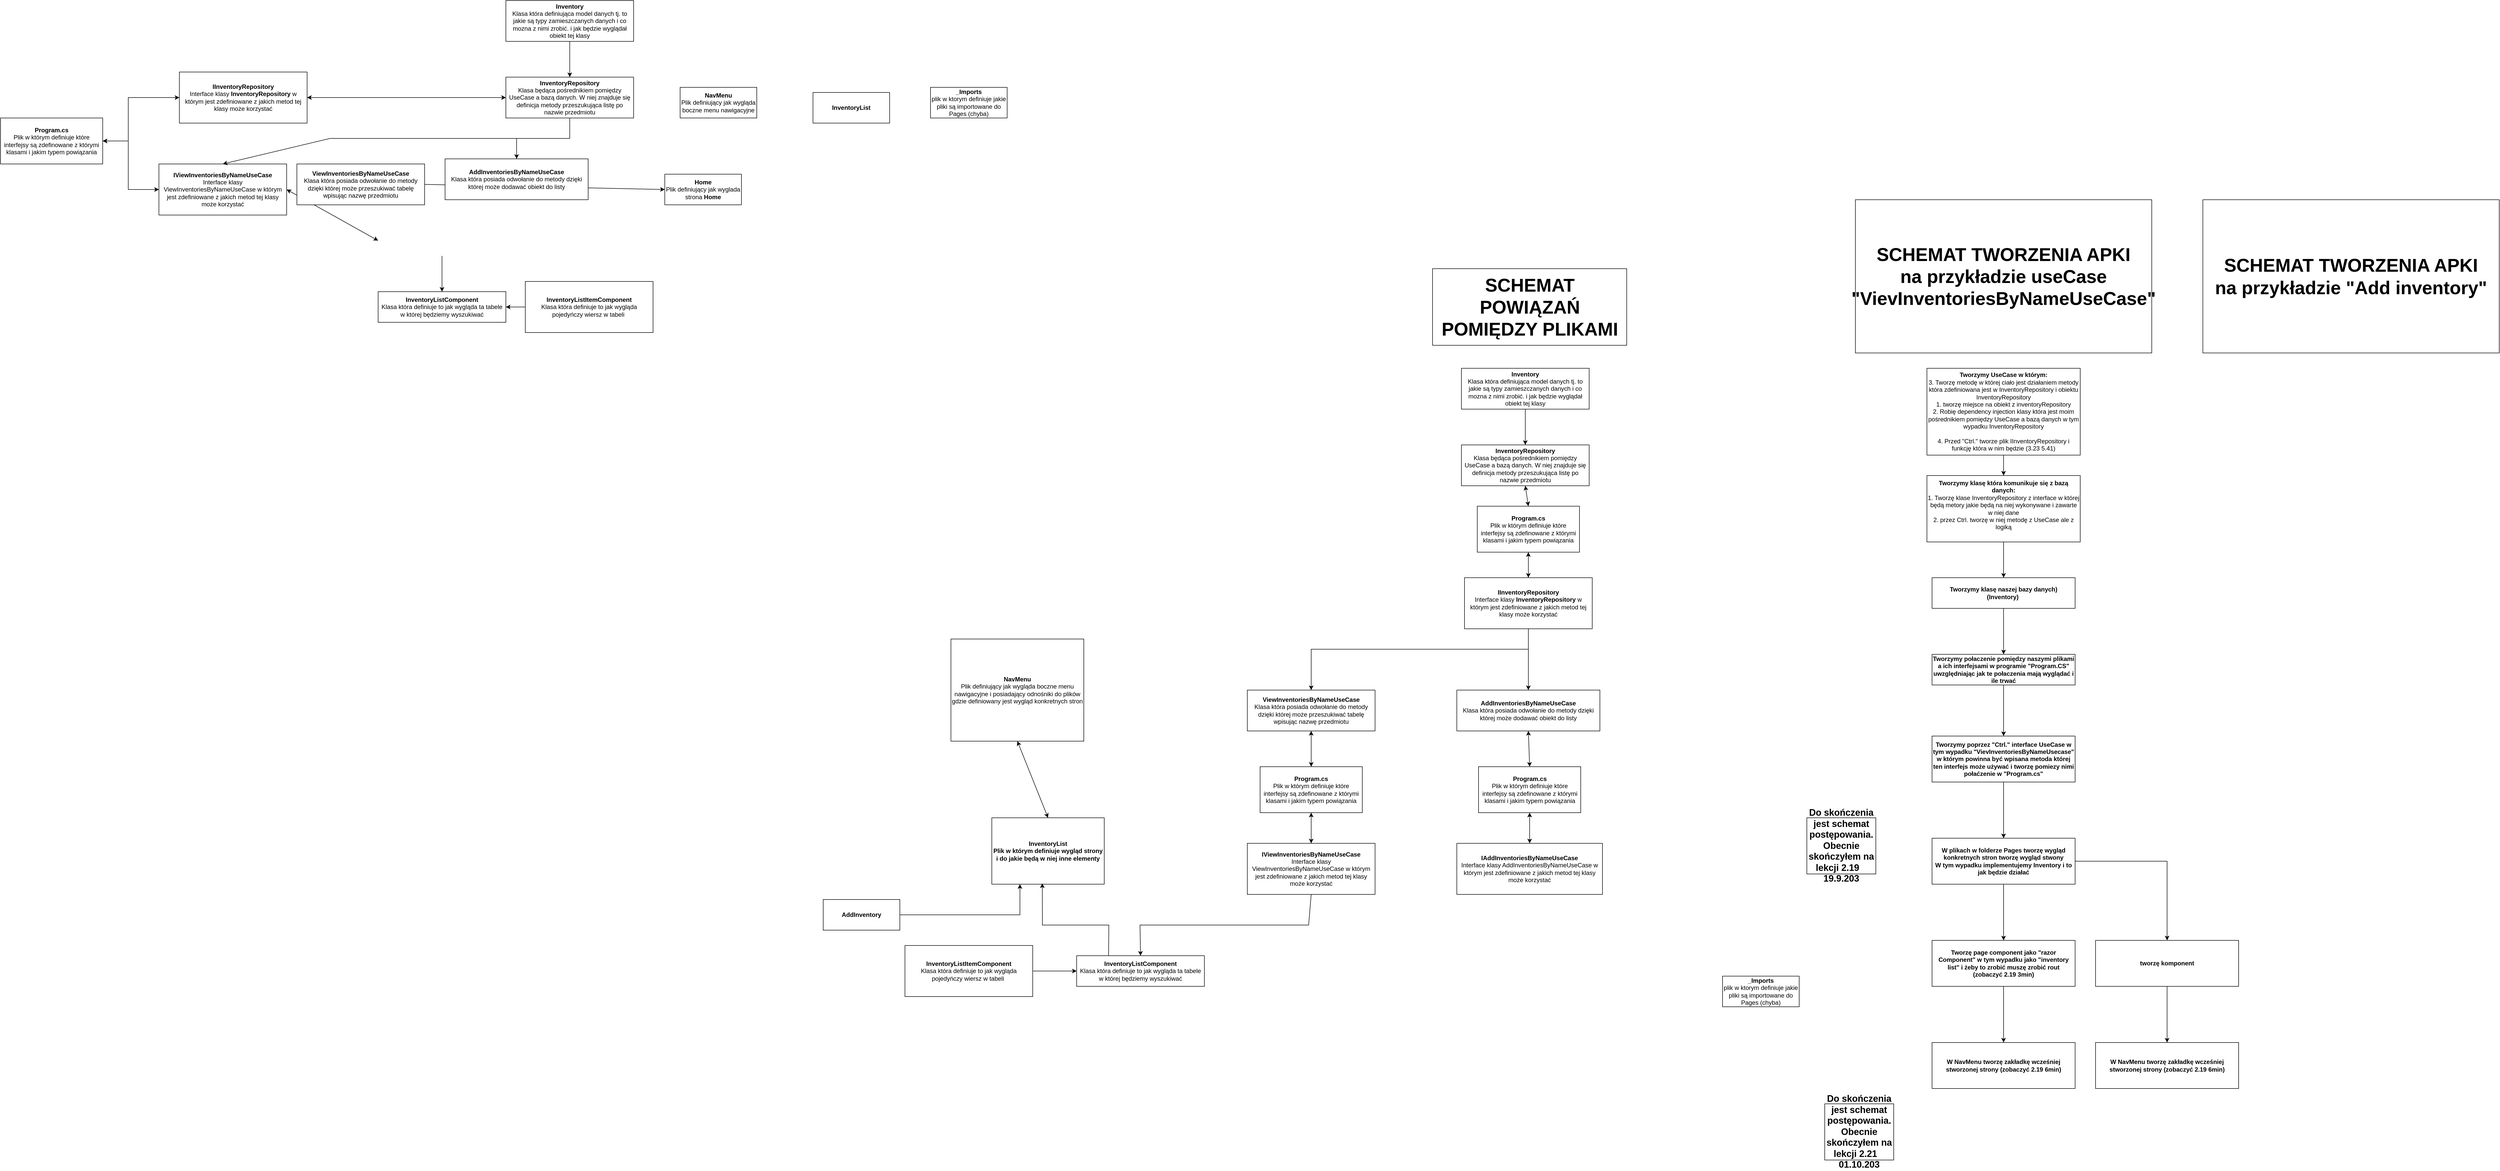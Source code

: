 <mxfile version="28.2.5">
  <diagram name="Strona-1" id="gSSp3xcqlCWjID_9G8FG">
    <mxGraphModel dx="4990" dy="3197" grid="1" gridSize="10" guides="1" tooltips="1" connect="1" arrows="1" fold="1" page="1" pageScale="1" pageWidth="827" pageHeight="1169" math="0" shadow="0">
      <root>
        <mxCell id="0" />
        <mxCell id="1" parent="0" />
        <mxCell id="nXhNhY6oTKTXZ59-4rt_-2" value="&lt;b&gt;IViewInventoriesByNameUseCase&lt;/b&gt;&lt;br&gt;Interface klasy ViewInventoriesByNameUseCase w którym jest zdefiniowane z jakich metod tej klasy może korzystać" style="rounded=0;whiteSpace=wrap;html=1;" parent="1" vertex="1">
          <mxGeometry x="-390" y="290" width="250" height="100" as="geometry" />
        </mxCell>
        <mxCell id="nXhNhY6oTKTXZ59-4rt_-3" value="" style="endArrow=classic;startArrow=classic;html=1;rounded=0;exitX=1;exitY=0.5;exitDx=0;exitDy=0;entryX=0;entryY=0.5;entryDx=0;entryDy=0;" parent="1" source="nXhNhY6oTKTXZ59-4rt_-2" edge="1">
          <mxGeometry width="50" height="50" relative="1" as="geometry">
            <mxPoint x="140" y="470" as="sourcePoint" />
            <mxPoint x="39" y="440" as="targetPoint" />
          </mxGeometry>
        </mxCell>
        <mxCell id="nXhNhY6oTKTXZ59-4rt_-4" value="&lt;b&gt;InventoryRepository&lt;/b&gt;&lt;br&gt;Klasa będąca pośrednikiem pomiędzy UseCase a bazą danych. W niej znajduje się definicja metody przeszukująca listę po nazwie przedmiotu" style="rounded=0;whiteSpace=wrap;html=1;" parent="1" vertex="1">
          <mxGeometry x="289" y="120" width="250" height="80" as="geometry" />
        </mxCell>
        <mxCell id="nXhNhY6oTKTXZ59-4rt_-5" value="" style="endArrow=classic;html=1;rounded=0;entryX=0.5;entryY=0;entryDx=0;entryDy=0;exitX=0.5;exitY=1;exitDx=0;exitDy=0;" parent="1" source="nXhNhY6oTKTXZ59-4rt_-4" target="nXhNhY6oTKTXZ59-4rt_-2" edge="1">
          <mxGeometry width="50" height="50" relative="1" as="geometry">
            <mxPoint x="390" y="320" as="sourcePoint" />
            <mxPoint x="414" y="260" as="targetPoint" />
            <Array as="points">
              <mxPoint x="414" y="240" />
              <mxPoint x="-55" y="240" />
            </Array>
          </mxGeometry>
        </mxCell>
        <mxCell id="nXhNhY6oTKTXZ59-4rt_-6" value="&lt;b&gt;Inventory&lt;/b&gt;&lt;br&gt;Klasa która definiująca model danych tj. to jakie są typy zamieszczanych danych i co mozna z nimi zrobić. i jak będzie wyglądał obiekt tej klasy" style="rounded=0;whiteSpace=wrap;html=1;" parent="1" vertex="1">
          <mxGeometry x="289" y="-30" width="250" height="80" as="geometry" />
        </mxCell>
        <mxCell id="nXhNhY6oTKTXZ59-4rt_-7" value="" style="endArrow=classic;html=1;rounded=0;entryX=0.5;entryY=0;entryDx=0;entryDy=0;exitX=0.5;exitY=1;exitDx=0;exitDy=0;" parent="1" source="nXhNhY6oTKTXZ59-4rt_-6" target="nXhNhY6oTKTXZ59-4rt_-4" edge="1">
          <mxGeometry width="50" height="50" relative="1" as="geometry">
            <mxPoint x="111" y="250" as="sourcePoint" />
            <mxPoint x="135" y="190" as="targetPoint" />
          </mxGeometry>
        </mxCell>
        <mxCell id="nXhNhY6oTKTXZ59-4rt_-10" value="&lt;b&gt;IInventoryRepository&lt;/b&gt;&lt;br&gt;Interface klasy&amp;nbsp;&lt;b&gt;InventoryRepository&lt;/b&gt;&amp;nbsp;w którym jest zdefiniowane z jakich metod tej klasy może korzystać" style="rounded=0;whiteSpace=wrap;html=1;" parent="1" vertex="1">
          <mxGeometry x="-350" y="110" width="250" height="100" as="geometry" />
        </mxCell>
        <mxCell id="nXhNhY6oTKTXZ59-4rt_-11" value="" style="endArrow=classic;startArrow=classic;html=1;rounded=0;exitX=1;exitY=0.5;exitDx=0;exitDy=0;entryX=0;entryY=0.5;entryDx=0;entryDy=0;" parent="1" source="nXhNhY6oTKTXZ59-4rt_-10" target="nXhNhY6oTKTXZ59-4rt_-4" edge="1">
          <mxGeometry width="50" height="50" relative="1" as="geometry">
            <mxPoint x="390" y="170" as="sourcePoint" />
            <mxPoint x="289" y="140" as="targetPoint" />
          </mxGeometry>
        </mxCell>
        <mxCell id="nXhNhY6oTKTXZ59-4rt_-15" value="" style="endArrow=classic;html=1;rounded=0;exitX=0.5;exitY=1;exitDx=0;exitDy=0;entryX=0.5;entryY=0;entryDx=0;entryDy=0;" parent="1" edge="1">
          <mxGeometry width="50" height="50" relative="1" as="geometry">
            <mxPoint x="164" y="470" as="sourcePoint" />
            <mxPoint x="164" y="540" as="targetPoint" />
          </mxGeometry>
        </mxCell>
        <mxCell id="nXhNhY6oTKTXZ59-4rt_-18" value="" style="endArrow=classic;html=1;rounded=0;exitX=0;exitY=0.5;exitDx=0;exitDy=0;entryX=1;entryY=0.5;entryDx=0;entryDy=0;" parent="1" edge="1">
          <mxGeometry width="50" height="50" relative="1" as="geometry">
            <mxPoint x="327" y="570" as="sourcePoint" />
            <mxPoint x="289" y="570" as="targetPoint" />
          </mxGeometry>
        </mxCell>
        <mxCell id="nXhNhY6oTKTXZ59-4rt_-19" value="&lt;b&gt;NavMenu&lt;/b&gt;&lt;div&gt;Plik definiujący jak wygląda boczne menu nawigacyjne&lt;/div&gt;" style="rounded=0;whiteSpace=wrap;html=1;" parent="1" vertex="1">
          <mxGeometry x="630" y="140" width="150" height="60" as="geometry" />
        </mxCell>
        <mxCell id="nXhNhY6oTKTXZ59-4rt_-20" value="&lt;b&gt;Home&lt;/b&gt;&lt;br&gt;Plik definiujący jak wyglada strona &lt;b&gt;Home&lt;/b&gt;" style="rounded=0;whiteSpace=wrap;html=1;" parent="1" vertex="1">
          <mxGeometry x="600" y="310" width="150" height="60" as="geometry" />
        </mxCell>
        <mxCell id="nXhNhY6oTKTXZ59-4rt_-21" value="" style="endArrow=classic;html=1;rounded=0;exitX=1;exitY=0.5;exitDx=0;exitDy=0;entryX=0;entryY=0.5;entryDx=0;entryDy=0;" parent="1" source="nXhNhY6oTKTXZ59-4rt_-41" target="nXhNhY6oTKTXZ59-4rt_-20" edge="1">
          <mxGeometry width="50" height="50" relative="1" as="geometry">
            <mxPoint x="539" y="290" as="sourcePoint" />
            <mxPoint x="620" y="190" as="targetPoint" />
          </mxGeometry>
        </mxCell>
        <mxCell id="nXhNhY6oTKTXZ59-4rt_-22" value="&lt;b&gt;InventoryList&lt;/b&gt;" style="rounded=0;whiteSpace=wrap;html=1;" parent="1" vertex="1">
          <mxGeometry x="890" y="150" width="150" height="60" as="geometry" />
        </mxCell>
        <mxCell id="nXhNhY6oTKTXZ59-4rt_-23" value="&lt;b&gt;_Imports&lt;/b&gt;&lt;br&gt;plik w ktorym definiuje jakie pliki są importowane do Pages (chyba)" style="rounded=0;whiteSpace=wrap;html=1;" parent="1" vertex="1">
          <mxGeometry x="1120" y="140" width="150" height="60" as="geometry" />
        </mxCell>
        <mxCell id="nXhNhY6oTKTXZ59-4rt_-24" value="&lt;b&gt;Program.cs&lt;/b&gt;&lt;div&gt;Plik w którym definiuje które interfejsy są zdefinowane z którymi klasami i jakim typem powiązania&lt;/div&gt;" style="rounded=0;whiteSpace=wrap;html=1;" parent="1" vertex="1">
          <mxGeometry x="-700" y="200" width="200" height="90" as="geometry" />
        </mxCell>
        <mxCell id="nXhNhY6oTKTXZ59-4rt_-28" value="" style="endArrow=classic;startArrow=classic;html=1;rounded=0;entryX=0;entryY=0.5;entryDx=0;entryDy=0;exitX=1;exitY=0.5;exitDx=0;exitDy=0;" parent="1" source="nXhNhY6oTKTXZ59-4rt_-24" target="nXhNhY6oTKTXZ59-4rt_-2" edge="1">
          <mxGeometry width="50" height="50" relative="1" as="geometry">
            <mxPoint x="-500" y="250" as="sourcePoint" />
            <mxPoint x="60" y="310" as="targetPoint" />
            <Array as="points">
              <mxPoint x="-450" y="245" />
              <mxPoint x="-450" y="340" />
            </Array>
          </mxGeometry>
        </mxCell>
        <mxCell id="nXhNhY6oTKTXZ59-4rt_-29" value="" style="endArrow=classic;startArrow=classic;html=1;rounded=0;exitX=1;exitY=0.5;exitDx=0;exitDy=0;entryX=0;entryY=0.5;entryDx=0;entryDy=0;" parent="1" source="nXhNhY6oTKTXZ59-4rt_-24" target="nXhNhY6oTKTXZ59-4rt_-10" edge="1">
          <mxGeometry width="50" height="50" relative="1" as="geometry">
            <mxPoint x="50" y="360" as="sourcePoint" />
            <mxPoint x="100" y="310" as="targetPoint" />
            <Array as="points">
              <mxPoint x="-450" y="245" />
              <mxPoint x="-450" y="160" />
            </Array>
          </mxGeometry>
        </mxCell>
        <mxCell id="nXhNhY6oTKTXZ59-4rt_-31" value="&lt;b&gt;AddInventoriesByNameUseCase&lt;/b&gt;&lt;br&gt;Klasa która posiada odwołanie do metody dzięki której może dodawać obiekt do listy" style="rounded=0;whiteSpace=wrap;html=1;" parent="1" vertex="1">
          <mxGeometry x="170" y="280" width="280" height="80" as="geometry" />
        </mxCell>
        <mxCell id="nXhNhY6oTKTXZ59-4rt_-32" value="" style="endArrow=classic;html=1;rounded=0;exitX=0.5;exitY=1;exitDx=0;exitDy=0;entryX=0.5;entryY=0;entryDx=0;entryDy=0;" parent="1" source="nXhNhY6oTKTXZ59-4rt_-4" target="nXhNhY6oTKTXZ59-4rt_-31" edge="1">
          <mxGeometry width="50" height="50" relative="1" as="geometry">
            <mxPoint x="330" y="220" as="sourcePoint" />
            <mxPoint x="380" y="170" as="targetPoint" />
            <Array as="points">
              <mxPoint x="414" y="240" />
              <mxPoint x="310" y="240" />
            </Array>
          </mxGeometry>
        </mxCell>
        <mxCell id="nXhNhY6oTKTXZ59-4rt_-39" value="&lt;b&gt;InventoryListItemComponent&lt;/b&gt;&lt;br&gt;Klasa która definiuje to jak wygląda pojedyńczy wiersz w tabeli&amp;nbsp;" style="rounded=0;whiteSpace=wrap;html=1;" parent="1" vertex="1">
          <mxGeometry x="327" y="520" width="250" height="100" as="geometry" />
        </mxCell>
        <mxCell id="nXhNhY6oTKTXZ59-4rt_-40" value="&lt;b&gt;InventoryListComponent&lt;/b&gt;&lt;br&gt;Klasa która definiuje to jak wygląda ta tabele w której będziemy wyszukiwać" style="rounded=0;whiteSpace=wrap;html=1;" parent="1" vertex="1">
          <mxGeometry x="39" y="540" width="250" height="60" as="geometry" />
        </mxCell>
        <mxCell id="nXhNhY6oTKTXZ59-4rt_-41" value="&lt;b&gt;ViewInventoriesByNameUseCase&lt;/b&gt;&lt;br&gt;Klasa która posiada odwołanie do metody dzięki której może przeszukiwać tabelę wpisując nazwę przedmiotu" style="rounded=0;whiteSpace=wrap;html=1;" parent="1" vertex="1">
          <mxGeometry x="-120" y="290" width="250" height="80" as="geometry" />
        </mxCell>
        <mxCell id="KRu3oul-iDjXxvltj7dO-1" value="&lt;b&gt;IViewInventoriesByNameUseCase&lt;/b&gt;&lt;br&gt;Interface klasy ViewInventoriesByNameUseCase w którym jest zdefiniowane z jakich metod tej klasy może korzystać" style="rounded=0;whiteSpace=wrap;html=1;" parent="1" vertex="1">
          <mxGeometry x="1740" y="1620" width="250" height="100" as="geometry" />
        </mxCell>
        <mxCell id="KRu3oul-iDjXxvltj7dO-3" value="&lt;b&gt;InventoryRepository&lt;/b&gt;&lt;br&gt;Klasa będąca pośrednikiem pomiędzy UseCase a bazą danych. W niej znajduje się definicja metody przeszukująca listę po nazwie przedmiotu" style="rounded=0;whiteSpace=wrap;html=1;" parent="1" vertex="1">
          <mxGeometry x="2159" y="840" width="250" height="80" as="geometry" />
        </mxCell>
        <mxCell id="KRu3oul-iDjXxvltj7dO-5" value="&lt;b&gt;Inventory&lt;/b&gt;&lt;br&gt;Klasa która definiująca model danych tj. to jakie są typy zamieszczanych danych i co mozna z nimi zrobić. i jak będzie wyglądał obiekt tej klasy" style="rounded=0;whiteSpace=wrap;html=1;" parent="1" vertex="1">
          <mxGeometry x="2159" y="690" width="250" height="80" as="geometry" />
        </mxCell>
        <mxCell id="KRu3oul-iDjXxvltj7dO-6" value="" style="endArrow=classic;html=1;rounded=0;entryX=0.5;entryY=0;entryDx=0;entryDy=0;exitX=0.5;exitY=1;exitDx=0;exitDy=0;" parent="1" source="KRu3oul-iDjXxvltj7dO-5" target="KRu3oul-iDjXxvltj7dO-3" edge="1">
          <mxGeometry width="50" height="50" relative="1" as="geometry">
            <mxPoint x="1981" y="970" as="sourcePoint" />
            <mxPoint x="2005" y="910" as="targetPoint" />
          </mxGeometry>
        </mxCell>
        <mxCell id="KRu3oul-iDjXxvltj7dO-7" value="&lt;b&gt;IInventoryRepository&lt;/b&gt;&lt;br&gt;Interface klasy&amp;nbsp;&lt;b&gt;InventoryRepository&lt;/b&gt;&amp;nbsp;w którym jest zdefiniowane z jakich metod tej klasy może korzystać" style="rounded=0;whiteSpace=wrap;html=1;" parent="1" vertex="1">
          <mxGeometry x="2165" y="1100" width="250" height="100" as="geometry" />
        </mxCell>
        <mxCell id="KRu3oul-iDjXxvltj7dO-9" value="" style="endArrow=classic;html=1;rounded=0;entryX=0.5;entryY=0;entryDx=0;entryDy=0;exitX=0.5;exitY=1;exitDx=0;exitDy=0;" parent="1" source="KRu3oul-iDjXxvltj7dO-1" target="KRu3oul-iDjXxvltj7dO-22" edge="1">
          <mxGeometry width="50" height="50" relative="1" as="geometry">
            <mxPoint x="1531" y="1770" as="sourcePoint" />
            <mxPoint x="1141" y="1850" as="targetPoint" />
            <Array as="points">
              <mxPoint x="1860" y="1780" />
              <mxPoint x="1530" y="1780" />
            </Array>
          </mxGeometry>
        </mxCell>
        <mxCell id="KRu3oul-iDjXxvltj7dO-10" value="" style="endArrow=classic;html=1;rounded=0;exitX=1;exitY=0.5;exitDx=0;exitDy=0;entryX=0;entryY=0.5;entryDx=0;entryDy=0;" parent="1" source="KRu3oul-iDjXxvltj7dO-21" target="KRu3oul-iDjXxvltj7dO-22" edge="1">
          <mxGeometry width="50" height="50" relative="1" as="geometry">
            <mxPoint x="1024" y="2020" as="sourcePoint" />
            <mxPoint x="986" y="2020" as="targetPoint" />
          </mxGeometry>
        </mxCell>
        <mxCell id="KRu3oul-iDjXxvltj7dO-11" value="&lt;b&gt;NavMenu&lt;/b&gt;&lt;div&gt;Plik definiujący jak wygląda boczne menu nawigacyjne i posiadający odnośniki do plików gdzie definiowany jest wygląd konkretnych stron&lt;/div&gt;" style="rounded=0;whiteSpace=wrap;html=1;" parent="1" vertex="1">
          <mxGeometry x="1160" y="1220" width="260" height="200" as="geometry" />
        </mxCell>
        <mxCell id="KRu3oul-iDjXxvltj7dO-14" value="&lt;b&gt;InventoryList&lt;/b&gt;&lt;div&gt;&lt;b&gt;Plik w którym definiuje wygląd strony i do jakie będą w niej inne elementy&lt;/b&gt;&lt;/div&gt;" style="rounded=0;whiteSpace=wrap;html=1;" parent="1" vertex="1">
          <mxGeometry x="1240" y="1570" width="220" height="130" as="geometry" />
        </mxCell>
        <mxCell id="KRu3oul-iDjXxvltj7dO-15" value="&lt;b&gt;_Imports&lt;/b&gt;&lt;br&gt;plik w ktorym definiuje jakie pliki są importowane do Pages (chyba)" style="rounded=0;whiteSpace=wrap;html=1;" parent="1" vertex="1">
          <mxGeometry x="2670" y="1880" width="150" height="60" as="geometry" />
        </mxCell>
        <mxCell id="KRu3oul-iDjXxvltj7dO-16" value="&lt;b&gt;Program.cs&lt;/b&gt;&lt;div&gt;Plik w którym definiuje które interfejsy są zdefinowane z którymi klasami i jakim typem powiązania&lt;/div&gt;" style="rounded=0;whiteSpace=wrap;html=1;" parent="1" vertex="1">
          <mxGeometry x="2190" y="960" width="200" height="90" as="geometry" />
        </mxCell>
        <mxCell id="KRu3oul-iDjXxvltj7dO-19" value="&lt;b&gt;AddInventoriesByNameUseCase&lt;/b&gt;&lt;br&gt;Klasa która posiada odwołanie do metody dzięki której może dodawać obiekt do listy" style="rounded=0;whiteSpace=wrap;html=1;" parent="1" vertex="1">
          <mxGeometry x="2150" y="1320" width="280" height="80" as="geometry" />
        </mxCell>
        <mxCell id="KRu3oul-iDjXxvltj7dO-21" value="&lt;b&gt;InventoryListItemComponent&lt;/b&gt;&lt;br&gt;Klasa która definiuje to jak wygląda pojedyńczy wiersz w tabeli&amp;nbsp;" style="rounded=0;whiteSpace=wrap;html=1;" parent="1" vertex="1">
          <mxGeometry x="1070" y="1820" width="250" height="100" as="geometry" />
        </mxCell>
        <mxCell id="KRu3oul-iDjXxvltj7dO-22" value="&lt;b&gt;InventoryListComponent&lt;/b&gt;&lt;br&gt;Klasa która definiuje to jak wygląda ta tabele w której będziemy wyszukiwać" style="rounded=0;whiteSpace=wrap;html=1;" parent="1" vertex="1">
          <mxGeometry x="1406" y="1840" width="250" height="60" as="geometry" />
        </mxCell>
        <mxCell id="KRu3oul-iDjXxvltj7dO-23" value="&lt;b&gt;ViewInventoriesByNameUseCase&lt;/b&gt;&lt;br&gt;Klasa która posiada odwołanie do metody dzięki której może przeszukiwać tabelę wpisując nazwę przedmiotu" style="rounded=0;whiteSpace=wrap;html=1;" parent="1" vertex="1">
          <mxGeometry x="1740" y="1320" width="250" height="80" as="geometry" />
        </mxCell>
        <mxCell id="KRu3oul-iDjXxvltj7dO-24" value="&lt;b&gt;Program.cs&lt;/b&gt;&lt;div&gt;Plik w którym definiuje które interfejsy są zdefinowane z którymi klasami i jakim typem powiązania&lt;/div&gt;" style="rounded=0;whiteSpace=wrap;html=1;" parent="1" vertex="1">
          <mxGeometry x="1765" y="1470" width="200" height="90" as="geometry" />
        </mxCell>
        <mxCell id="KRu3oul-iDjXxvltj7dO-25" value="&lt;b&gt;Program.cs&lt;/b&gt;&lt;div&gt;Plik w którym definiuje które interfejsy są zdefinowane z którymi klasami i jakim typem powiązania&lt;/div&gt;" style="rounded=0;whiteSpace=wrap;html=1;" parent="1" vertex="1">
          <mxGeometry x="2192.5" y="1470" width="200" height="90" as="geometry" />
        </mxCell>
        <mxCell id="KRu3oul-iDjXxvltj7dO-26" value="&lt;b&gt;IAddInventoriesByNameUseCase&lt;/b&gt;&lt;br&gt;Interface klasy AddInventoriesByNameUseCase w którym jest zdefiniowane z jakich metod tej klasy może korzystać" style="rounded=0;whiteSpace=wrap;html=1;" parent="1" vertex="1">
          <mxGeometry x="2150" y="1620" width="285" height="100" as="geometry" />
        </mxCell>
        <mxCell id="KRu3oul-iDjXxvltj7dO-27" value="" style="endArrow=classic;startArrow=classic;html=1;rounded=0;entryX=0.5;entryY=1;entryDx=0;entryDy=0;exitX=0.5;exitY=0;exitDx=0;exitDy=0;" parent="1" source="KRu3oul-iDjXxvltj7dO-16" target="KRu3oul-iDjXxvltj7dO-3" edge="1">
          <mxGeometry width="50" height="50" relative="1" as="geometry">
            <mxPoint x="2180" y="1040" as="sourcePoint" />
            <mxPoint x="2230" y="990" as="targetPoint" />
          </mxGeometry>
        </mxCell>
        <mxCell id="KRu3oul-iDjXxvltj7dO-28" value="" style="endArrow=classic;startArrow=classic;html=1;rounded=0;entryX=0.5;entryY=1;entryDx=0;entryDy=0;exitX=0.5;exitY=0;exitDx=0;exitDy=0;" parent="1" source="KRu3oul-iDjXxvltj7dO-7" target="KRu3oul-iDjXxvltj7dO-16" edge="1">
          <mxGeometry width="50" height="50" relative="1" as="geometry">
            <mxPoint x="2266" y="1010" as="sourcePoint" />
            <mxPoint x="2260" y="970" as="targetPoint" />
          </mxGeometry>
        </mxCell>
        <mxCell id="KRu3oul-iDjXxvltj7dO-33" value="" style="endArrow=classic;html=1;rounded=0;exitX=0.5;exitY=1;exitDx=0;exitDy=0;entryX=0.5;entryY=0;entryDx=0;entryDy=0;" parent="1" source="KRu3oul-iDjXxvltj7dO-7" target="KRu3oul-iDjXxvltj7dO-19" edge="1">
          <mxGeometry width="50" height="50" relative="1" as="geometry">
            <mxPoint x="2200" y="1440" as="sourcePoint" />
            <mxPoint x="2250" y="1390" as="targetPoint" />
          </mxGeometry>
        </mxCell>
        <mxCell id="KRu3oul-iDjXxvltj7dO-34" value="" style="endArrow=classic;html=1;rounded=0;exitX=0.5;exitY=1;exitDx=0;exitDy=0;entryX=0.5;entryY=0;entryDx=0;entryDy=0;" parent="1" source="KRu3oul-iDjXxvltj7dO-7" target="KRu3oul-iDjXxvltj7dO-23" edge="1">
          <mxGeometry width="50" height="50" relative="1" as="geometry">
            <mxPoint x="2068" y="1169" as="sourcePoint" />
            <mxPoint x="2068" y="1289" as="targetPoint" />
            <Array as="points">
              <mxPoint x="2290" y="1240" />
              <mxPoint x="1865" y="1240" />
            </Array>
          </mxGeometry>
        </mxCell>
        <mxCell id="KRu3oul-iDjXxvltj7dO-35" value="" style="endArrow=classic;startArrow=classic;html=1;rounded=0;exitX=0.5;exitY=1;exitDx=0;exitDy=0;entryX=0.5;entryY=0;entryDx=0;entryDy=0;" parent="1" source="KRu3oul-iDjXxvltj7dO-23" target="KRu3oul-iDjXxvltj7dO-24" edge="1">
          <mxGeometry width="50" height="50" relative="1" as="geometry">
            <mxPoint x="2200" y="1440" as="sourcePoint" />
            <mxPoint x="2250" y="1390" as="targetPoint" />
          </mxGeometry>
        </mxCell>
        <mxCell id="KRu3oul-iDjXxvltj7dO-36" value="" style="endArrow=classic;startArrow=classic;html=1;rounded=0;exitX=0.5;exitY=1;exitDx=0;exitDy=0;entryX=0.5;entryY=0;entryDx=0;entryDy=0;" parent="1" source="KRu3oul-iDjXxvltj7dO-24" target="KRu3oul-iDjXxvltj7dO-1" edge="1">
          <mxGeometry width="50" height="50" relative="1" as="geometry">
            <mxPoint x="2070" y="1440" as="sourcePoint" />
            <mxPoint x="2070" y="1510" as="targetPoint" />
          </mxGeometry>
        </mxCell>
        <mxCell id="KRu3oul-iDjXxvltj7dO-37" value="" style="endArrow=classic;startArrow=classic;html=1;rounded=0;exitX=0.5;exitY=1;exitDx=0;exitDy=0;entryX=0.5;entryY=0;entryDx=0;entryDy=0;" parent="1" source="KRu3oul-iDjXxvltj7dO-19" target="KRu3oul-iDjXxvltj7dO-25" edge="1">
          <mxGeometry width="50" height="50" relative="1" as="geometry">
            <mxPoint x="2010" y="1480" as="sourcePoint" />
            <mxPoint x="2010" y="1540" as="targetPoint" />
          </mxGeometry>
        </mxCell>
        <mxCell id="KRu3oul-iDjXxvltj7dO-38" value="" style="endArrow=classic;startArrow=classic;html=1;rounded=0;exitX=0.5;exitY=0;exitDx=0;exitDy=0;entryX=0.5;entryY=1;entryDx=0;entryDy=0;" parent="1" source="KRu3oul-iDjXxvltj7dO-26" target="KRu3oul-iDjXxvltj7dO-25" edge="1">
          <mxGeometry width="50" height="50" relative="1" as="geometry">
            <mxPoint x="2280" y="1490" as="sourcePoint" />
            <mxPoint x="2283" y="1560" as="targetPoint" />
          </mxGeometry>
        </mxCell>
        <mxCell id="KRu3oul-iDjXxvltj7dO-40" value="&lt;b&gt;&lt;font style=&quot;font-size: 36px;&quot;&gt;SCHEMAT POWIĄZAŃ POMIĘDZY PLIKAMI&lt;/font&gt;&lt;/b&gt;" style="rounded=0;whiteSpace=wrap;html=1;" parent="1" vertex="1">
          <mxGeometry x="2102.5" y="495" width="380" height="150" as="geometry" />
        </mxCell>
        <mxCell id="KRu3oul-iDjXxvltj7dO-41" value="&lt;b&gt;&lt;font style=&quot;font-size: 36px;&quot;&gt;SCHEMAT TWORZENIA APKI&lt;/font&gt;&lt;/b&gt;&lt;div&gt;&lt;b&gt;&lt;font style=&quot;font-size: 36px;&quot;&gt;na przykładzie useCase &quot;VievInventoriesByNameUseCase&quot;&lt;/font&gt;&lt;/b&gt;&lt;/div&gt;" style="rounded=0;whiteSpace=wrap;html=1;" parent="1" vertex="1">
          <mxGeometry x="2930" y="360" width="580" height="300" as="geometry" />
        </mxCell>
        <mxCell id="KRu3oul-iDjXxvltj7dO-42" value="&lt;b&gt;Tworzymy UseCase w którym:&lt;/b&gt;&lt;br&gt;3. Tworzę metodę w której ciało jest działaniem metody która zdefiniowana jest w InventoryRepository i obiektu InventoryRepository&lt;br&gt;&lt;div&gt;1. tworzę miejsce na obiekt z inventoryRepository&lt;div&gt;2. Robię dependency injection klasy która jest moim pośrednikiem pomiędzy UseCase a bazą danych w tym wypadku InventoryRepository&lt;/div&gt;&lt;div&gt;&lt;br&gt;&lt;/div&gt;&lt;div&gt;4. Przed &quot;Ctrl.&quot; tworze plik IInventoryRepository i funkcję która w nim będzie (3.23 5.41)&lt;/div&gt;&lt;/div&gt;" style="rounded=0;whiteSpace=wrap;html=1;" parent="1" vertex="1">
          <mxGeometry x="3070" y="690" width="300" height="170" as="geometry" />
        </mxCell>
        <mxCell id="KRu3oul-iDjXxvltj7dO-43" value="" style="endArrow=classic;html=1;rounded=0;exitX=0.5;exitY=1;exitDx=0;exitDy=0;entryX=0.5;entryY=0;entryDx=0;entryDy=0;" parent="1" source="KRu3oul-iDjXxvltj7dO-42" target="KRu3oul-iDjXxvltj7dO-44" edge="1">
          <mxGeometry width="50" height="50" relative="1" as="geometry">
            <mxPoint x="2910" y="990" as="sourcePoint" />
            <mxPoint x="3220" y="900" as="targetPoint" />
          </mxGeometry>
        </mxCell>
        <mxCell id="KRu3oul-iDjXxvltj7dO-44" value="&lt;b&gt;Tworzymy klasę która komunikuje się z bazą danych:&lt;/b&gt;&lt;br&gt;1. Tworzę klase InventoryRepository z interface w której będą metory jakie będą na niej wykonywane i zawarte w niej dane&lt;div&gt;2. przez Ctrl. tworzę w niej metodę z UseCase ale z logiką&lt;/div&gt;&lt;div&gt;&lt;br&gt;&lt;/div&gt;" style="rounded=0;whiteSpace=wrap;html=1;" parent="1" vertex="1">
          <mxGeometry x="3070" y="900" width="300" height="130" as="geometry" />
        </mxCell>
        <mxCell id="KRu3oul-iDjXxvltj7dO-46" value="" style="endArrow=classic;html=1;rounded=0;exitX=0.5;exitY=1;exitDx=0;exitDy=0;entryX=0.5;entryY=0;entryDx=0;entryDy=0;" parent="1" source="KRu3oul-iDjXxvltj7dO-44" target="KRu3oul-iDjXxvltj7dO-47" edge="1">
          <mxGeometry width="50" height="50" relative="1" as="geometry">
            <mxPoint x="2910" y="990" as="sourcePoint" />
            <mxPoint x="3220" y="1100" as="targetPoint" />
          </mxGeometry>
        </mxCell>
        <mxCell id="KRu3oul-iDjXxvltj7dO-47" value="&lt;b&gt;Tworzymy klasę naszej bazy danych) (Inventory)&amp;nbsp;&lt;/b&gt;" style="rounded=0;whiteSpace=wrap;html=1;" parent="1" vertex="1">
          <mxGeometry x="3080" y="1100" width="280" height="60" as="geometry" />
        </mxCell>
        <mxCell id="KRu3oul-iDjXxvltj7dO-48" value="" style="endArrow=classic;html=1;rounded=0;exitX=0.5;exitY=1;exitDx=0;exitDy=0;entryX=0.5;entryY=0;entryDx=0;entryDy=0;" parent="1" source="KRu3oul-iDjXxvltj7dO-47" target="KRu3oul-iDjXxvltj7dO-49" edge="1">
          <mxGeometry width="50" height="50" relative="1" as="geometry">
            <mxPoint x="3220" y="1180" as="sourcePoint" />
            <mxPoint x="3220" y="1250" as="targetPoint" />
          </mxGeometry>
        </mxCell>
        <mxCell id="KRu3oul-iDjXxvltj7dO-49" value="&lt;b&gt;Tworzymy połaczenie pomiędzy naszymi plikami a ich interfejsami w programie &quot;Program.CS&quot; uwzględniając jak te połaczenia mają wyglądać i ile trwać&lt;/b&gt;" style="rounded=0;whiteSpace=wrap;html=1;" parent="1" vertex="1">
          <mxGeometry x="3080" y="1250" width="280" height="60" as="geometry" />
        </mxCell>
        <mxCell id="KRu3oul-iDjXxvltj7dO-50" value="" style="endArrow=classic;html=1;rounded=0;exitX=0.5;exitY=1;exitDx=0;exitDy=0;entryX=0.5;entryY=0;entryDx=0;entryDy=0;" parent="1" source="KRu3oul-iDjXxvltj7dO-49" target="KRu3oul-iDjXxvltj7dO-51" edge="1">
          <mxGeometry width="50" height="50" relative="1" as="geometry">
            <mxPoint x="3220" y="1320" as="sourcePoint" />
            <mxPoint x="3220" y="1410" as="targetPoint" />
          </mxGeometry>
        </mxCell>
        <mxCell id="KRu3oul-iDjXxvltj7dO-51" value="&lt;b&gt;Tworzymy poprzez &quot;Ctrl.&quot; interface UseCase w tym wypadku &quot;VievInventoriesByNameUsecase&quot; w którym powinna być wpisana metoda której ten interfejs może używać i tworzę pomiezy nimi połaćzenie w &quot;Program.cs&quot;&lt;/b&gt;" style="rounded=0;whiteSpace=wrap;html=1;" parent="1" vertex="1">
          <mxGeometry x="3080" y="1410" width="280" height="90" as="geometry" />
        </mxCell>
        <mxCell id="KRu3oul-iDjXxvltj7dO-53" value="" style="endArrow=classic;html=1;rounded=0;exitX=0.5;exitY=1;exitDx=0;exitDy=0;entryX=0.5;entryY=0;entryDx=0;entryDy=0;" parent="1" source="KRu3oul-iDjXxvltj7dO-51" target="KRu3oul-iDjXxvltj7dO-54" edge="1">
          <mxGeometry width="50" height="50" relative="1" as="geometry">
            <mxPoint x="3220" y="1510" as="sourcePoint" />
            <mxPoint x="3220" y="1610" as="targetPoint" />
          </mxGeometry>
        </mxCell>
        <mxCell id="KRu3oul-iDjXxvltj7dO-54" value="&lt;b&gt;W plikach w folderze Pages tworzę wygląd konkretnych stron tworzę wygląd stwony&lt;/b&gt;&lt;div&gt;&lt;b&gt;W tym wypadku implementujemy Inventory i to jak będzie działać&lt;/b&gt;&lt;/div&gt;" style="rounded=0;whiteSpace=wrap;html=1;" parent="1" vertex="1">
          <mxGeometry x="3080" y="1610" width="280" height="90" as="geometry" />
        </mxCell>
        <mxCell id="KRu3oul-iDjXxvltj7dO-55" value="&lt;b&gt;&lt;font style=&quot;font-size: 18px;&quot;&gt;Do skończenia jest schemat postępowania. Obecnie skończyłem na lekcji 2.19&amp;nbsp; &amp;nbsp; 19.9.203&lt;/font&gt;&lt;/b&gt;" style="rounded=0;whiteSpace=wrap;html=1;" parent="1" vertex="1">
          <mxGeometry x="2835" y="1570" width="135" height="110" as="geometry" />
        </mxCell>
        <mxCell id="UIPpP_PnElr5HlThM-xr-1" value="" style="endArrow=classic;html=1;rounded=0;entryX=0.5;entryY=0;entryDx=0;entryDy=0;exitX=0.5;exitY=1;exitDx=0;exitDy=0;" parent="1" source="KRu3oul-iDjXxvltj7dO-54" target="UIPpP_PnElr5HlThM-xr-2" edge="1">
          <mxGeometry width="50" height="50" relative="1" as="geometry">
            <mxPoint x="3210" y="1730" as="sourcePoint" />
            <mxPoint x="3220" y="1810" as="targetPoint" />
          </mxGeometry>
        </mxCell>
        <mxCell id="UIPpP_PnElr5HlThM-xr-2" value="&lt;b&gt;Tworzę page component jako &quot;razor Component&quot; w tym wypadku jako &quot;inventory list&quot; i żeby to zrobić muszę zrobić rout (zobaczyć 2.19 3min)&lt;/b&gt;" style="rounded=0;whiteSpace=wrap;html=1;" parent="1" vertex="1">
          <mxGeometry x="3080" y="1810" width="280" height="90" as="geometry" />
        </mxCell>
        <mxCell id="UIPpP_PnElr5HlThM-xr-3" value="" style="endArrow=classic;html=1;rounded=0;entryX=0.5;entryY=0;entryDx=0;entryDy=0;exitX=0.5;exitY=1;exitDx=0;exitDy=0;" parent="1" source="UIPpP_PnElr5HlThM-xr-2" target="UIPpP_PnElr5HlThM-xr-4" edge="1">
          <mxGeometry width="50" height="50" relative="1" as="geometry">
            <mxPoint x="3220" y="1920" as="sourcePoint" />
            <mxPoint x="3220" y="2010" as="targetPoint" />
          </mxGeometry>
        </mxCell>
        <mxCell id="UIPpP_PnElr5HlThM-xr-4" value="&lt;b&gt;W NavMenu tworzę zakładkę wcześniej stworzonej strony&amp;nbsp;&lt;/b&gt;&lt;b&gt;(zobaczyć 2.19 6min)&lt;/b&gt;" style="rounded=0;whiteSpace=wrap;html=1;" parent="1" vertex="1">
          <mxGeometry x="3080" y="2010" width="280" height="90" as="geometry" />
        </mxCell>
        <mxCell id="UIPpP_PnElr5HlThM-xr-5" value="&lt;b&gt;&lt;font style=&quot;font-size: 18px;&quot;&gt;Do skończenia jest schemat postępowania. Obecnie skończyłem na lekcji 2.21&amp;nbsp; &amp;nbsp; 01.10.203&lt;/font&gt;&lt;/b&gt;" style="rounded=0;whiteSpace=wrap;html=1;" parent="1" vertex="1">
          <mxGeometry x="2870" y="2130" width="135" height="110" as="geometry" />
        </mxCell>
        <mxCell id="UIPpP_PnElr5HlThM-xr-6" value="&lt;b&gt;&lt;font style=&quot;font-size: 36px;&quot;&gt;SCHEMAT TWORZENIA APKI&lt;/font&gt;&lt;/b&gt;&lt;div&gt;&lt;b&gt;&lt;font style=&quot;font-size: 36px;&quot;&gt;na przykładzie &quot;Add inventory&quot;&lt;/font&gt;&lt;/b&gt;&lt;/div&gt;" style="rounded=0;whiteSpace=wrap;html=1;" parent="1" vertex="1">
          <mxGeometry x="3610" y="360" width="580" height="300" as="geometry" />
        </mxCell>
        <mxCell id="GKf4cdF1s6Tcl_1GyKkh-1" value="" style="endArrow=classic;html=1;rounded=0;exitX=1;exitY=0.5;exitDx=0;exitDy=0;entryX=0.5;entryY=0;entryDx=0;entryDy=0;" parent="1" source="KRu3oul-iDjXxvltj7dO-54" target="GKf4cdF1s6Tcl_1GyKkh-2" edge="1">
          <mxGeometry width="50" height="50" relative="1" as="geometry">
            <mxPoint x="3430" y="1670" as="sourcePoint" />
            <mxPoint x="3540" y="1810" as="targetPoint" />
            <Array as="points">
              <mxPoint x="3540" y="1655" />
            </Array>
          </mxGeometry>
        </mxCell>
        <mxCell id="GKf4cdF1s6Tcl_1GyKkh-2" value="&lt;b&gt;tworzę komponent&lt;/b&gt;" style="rounded=0;whiteSpace=wrap;html=1;" parent="1" vertex="1">
          <mxGeometry x="3400" y="1810" width="280" height="90" as="geometry" />
        </mxCell>
        <mxCell id="GKf4cdF1s6Tcl_1GyKkh-3" value="" style="endArrow=classic;html=1;rounded=0;entryX=0.5;entryY=0;entryDx=0;entryDy=0;exitX=0.5;exitY=1;exitDx=0;exitDy=0;" parent="1" source="GKf4cdF1s6Tcl_1GyKkh-2" target="GKf4cdF1s6Tcl_1GyKkh-4" edge="1">
          <mxGeometry width="50" height="50" relative="1" as="geometry">
            <mxPoint x="3540" y="1920" as="sourcePoint" />
            <mxPoint x="3540" y="2010" as="targetPoint" />
          </mxGeometry>
        </mxCell>
        <mxCell id="GKf4cdF1s6Tcl_1GyKkh-4" value="&lt;b&gt;W NavMenu tworzę zakładkę wcześniej stworzonej strony&amp;nbsp;&lt;/b&gt;&lt;b&gt;(zobaczyć 2.19 6min)&lt;/b&gt;" style="rounded=0;whiteSpace=wrap;html=1;" parent="1" vertex="1">
          <mxGeometry x="3400" y="2010" width="280" height="90" as="geometry" />
        </mxCell>
        <mxCell id="GKf4cdF1s6Tcl_1GyKkh-5" value="" style="endArrow=classic;html=1;rounded=0;entryX=0.449;entryY=0.988;entryDx=0;entryDy=0;entryPerimeter=0;exitX=0.25;exitY=0;exitDx=0;exitDy=0;" parent="1" source="KRu3oul-iDjXxvltj7dO-22" target="KRu3oul-iDjXxvltj7dO-14" edge="1">
          <mxGeometry width="50" height="50" relative="1" as="geometry">
            <mxPoint x="1930" y="1780" as="sourcePoint" />
            <mxPoint x="1980" y="1730" as="targetPoint" />
            <Array as="points">
              <mxPoint x="1469" y="1780" />
              <mxPoint x="1339" y="1780" />
            </Array>
          </mxGeometry>
        </mxCell>
        <mxCell id="GKf4cdF1s6Tcl_1GyKkh-6" value="&lt;b&gt;AddInventory&lt;/b&gt;" style="rounded=0;whiteSpace=wrap;html=1;" parent="1" vertex="1">
          <mxGeometry x="910" y="1730" width="150" height="60" as="geometry" />
        </mxCell>
        <mxCell id="GKf4cdF1s6Tcl_1GyKkh-7" value="" style="endArrow=classic;html=1;rounded=0;exitX=1;exitY=0.5;exitDx=0;exitDy=0;entryX=0.25;entryY=1;entryDx=0;entryDy=0;" parent="1" source="GKf4cdF1s6Tcl_1GyKkh-6" target="KRu3oul-iDjXxvltj7dO-14" edge="1">
          <mxGeometry width="50" height="50" relative="1" as="geometry">
            <mxPoint x="1930" y="1780" as="sourcePoint" />
            <mxPoint x="1980" y="1730" as="targetPoint" />
            <Array as="points">
              <mxPoint x="1295" y="1760" />
            </Array>
          </mxGeometry>
        </mxCell>
        <mxCell id="GKf4cdF1s6Tcl_1GyKkh-8" value="" style="endArrow=classic;startArrow=classic;html=1;rounded=0;exitX=0.5;exitY=0;exitDx=0;exitDy=0;entryX=0.5;entryY=1;entryDx=0;entryDy=0;" parent="1" source="KRu3oul-iDjXxvltj7dO-14" target="KRu3oul-iDjXxvltj7dO-11" edge="1">
          <mxGeometry width="50" height="50" relative="1" as="geometry">
            <mxPoint x="1930" y="1780" as="sourcePoint" />
            <mxPoint x="1980" y="1730" as="targetPoint" />
          </mxGeometry>
        </mxCell>
      </root>
    </mxGraphModel>
  </diagram>
</mxfile>
